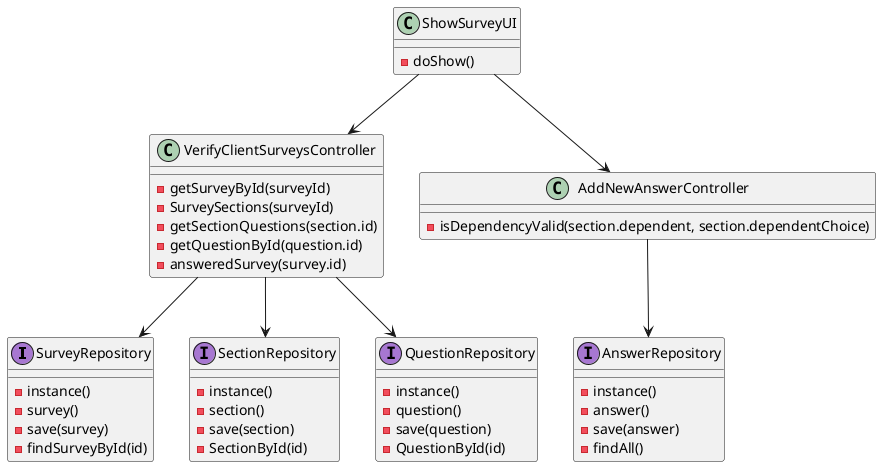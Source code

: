 @startuml
'https://plantuml.com/sequence-diagram

class SurveyRepository<< (I,a777d1) >>
class AnswerRepository<< (I,a777d1) >>
class SectionRepository<< (I,a777d1) >>
class QuestionRepository<< (I,a777d1) >>

class ShowSurveyUI{
    - doShow()
}

class VerifyClientSurveysController{
    - getSurveyById(surveyId)
    - SurveySections(surveyId)
    - getSectionQuestions(section.id)
    - getQuestionById(question.id)
    - answeredSurvey(survey.id)
}

class AddNewAnswerController{
    - isDependencyValid(section.dependent, section.dependentChoice)
}


class SurveyRepository{
    - instance()
    - survey()
    - save(survey)
    - findSurveyById(id)
}

class AnswerRepository{
    - instance()
    - answer()
    - save(answer)
    - findAll()
}

class SectionRepository{
    - instance()
    - section()
    - save(section)
    - SectionById(id)
}

class QuestionRepository{
    - instance()
    - question()
    - save(question)
    - QuestionById(id)
}




ShowSurveyUI--> VerifyClientSurveysController
ShowSurveyUI--> AddNewAnswerController
VerifyClientSurveysController -->SurveyRepository
VerifyClientSurveysController -->SectionRepository
VerifyClientSurveysController -->QuestionRepository
AddNewAnswerController --> AnswerRepository

@enduml